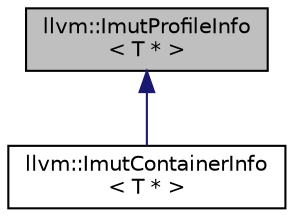 digraph "llvm::ImutProfileInfo&lt; T * &gt;"
{
 // LATEX_PDF_SIZE
  bgcolor="transparent";
  edge [fontname="Helvetica",fontsize="10",labelfontname="Helvetica",labelfontsize="10"];
  node [fontname="Helvetica",fontsize="10",shape="box"];
  Node1 [label="llvm::ImutProfileInfo\l\< T * \>",height=0.2,width=0.4,color="black", fillcolor="grey75", style="filled", fontcolor="black",tooltip="Generic profile trait for pointer types."];
  Node1 -> Node2 [dir="back",color="midnightblue",fontsize="10",style="solid",fontname="Helvetica"];
  Node2 [label="llvm::ImutContainerInfo\l\< T * \>",height=0.2,width=0.4,color="black",URL="$structllvm_1_1ImutContainerInfo_3_01T_01_5_01_4.html",tooltip="ImutContainerInfo - Specialization for pointer values to treat pointers as references to unique objec..."];
}
